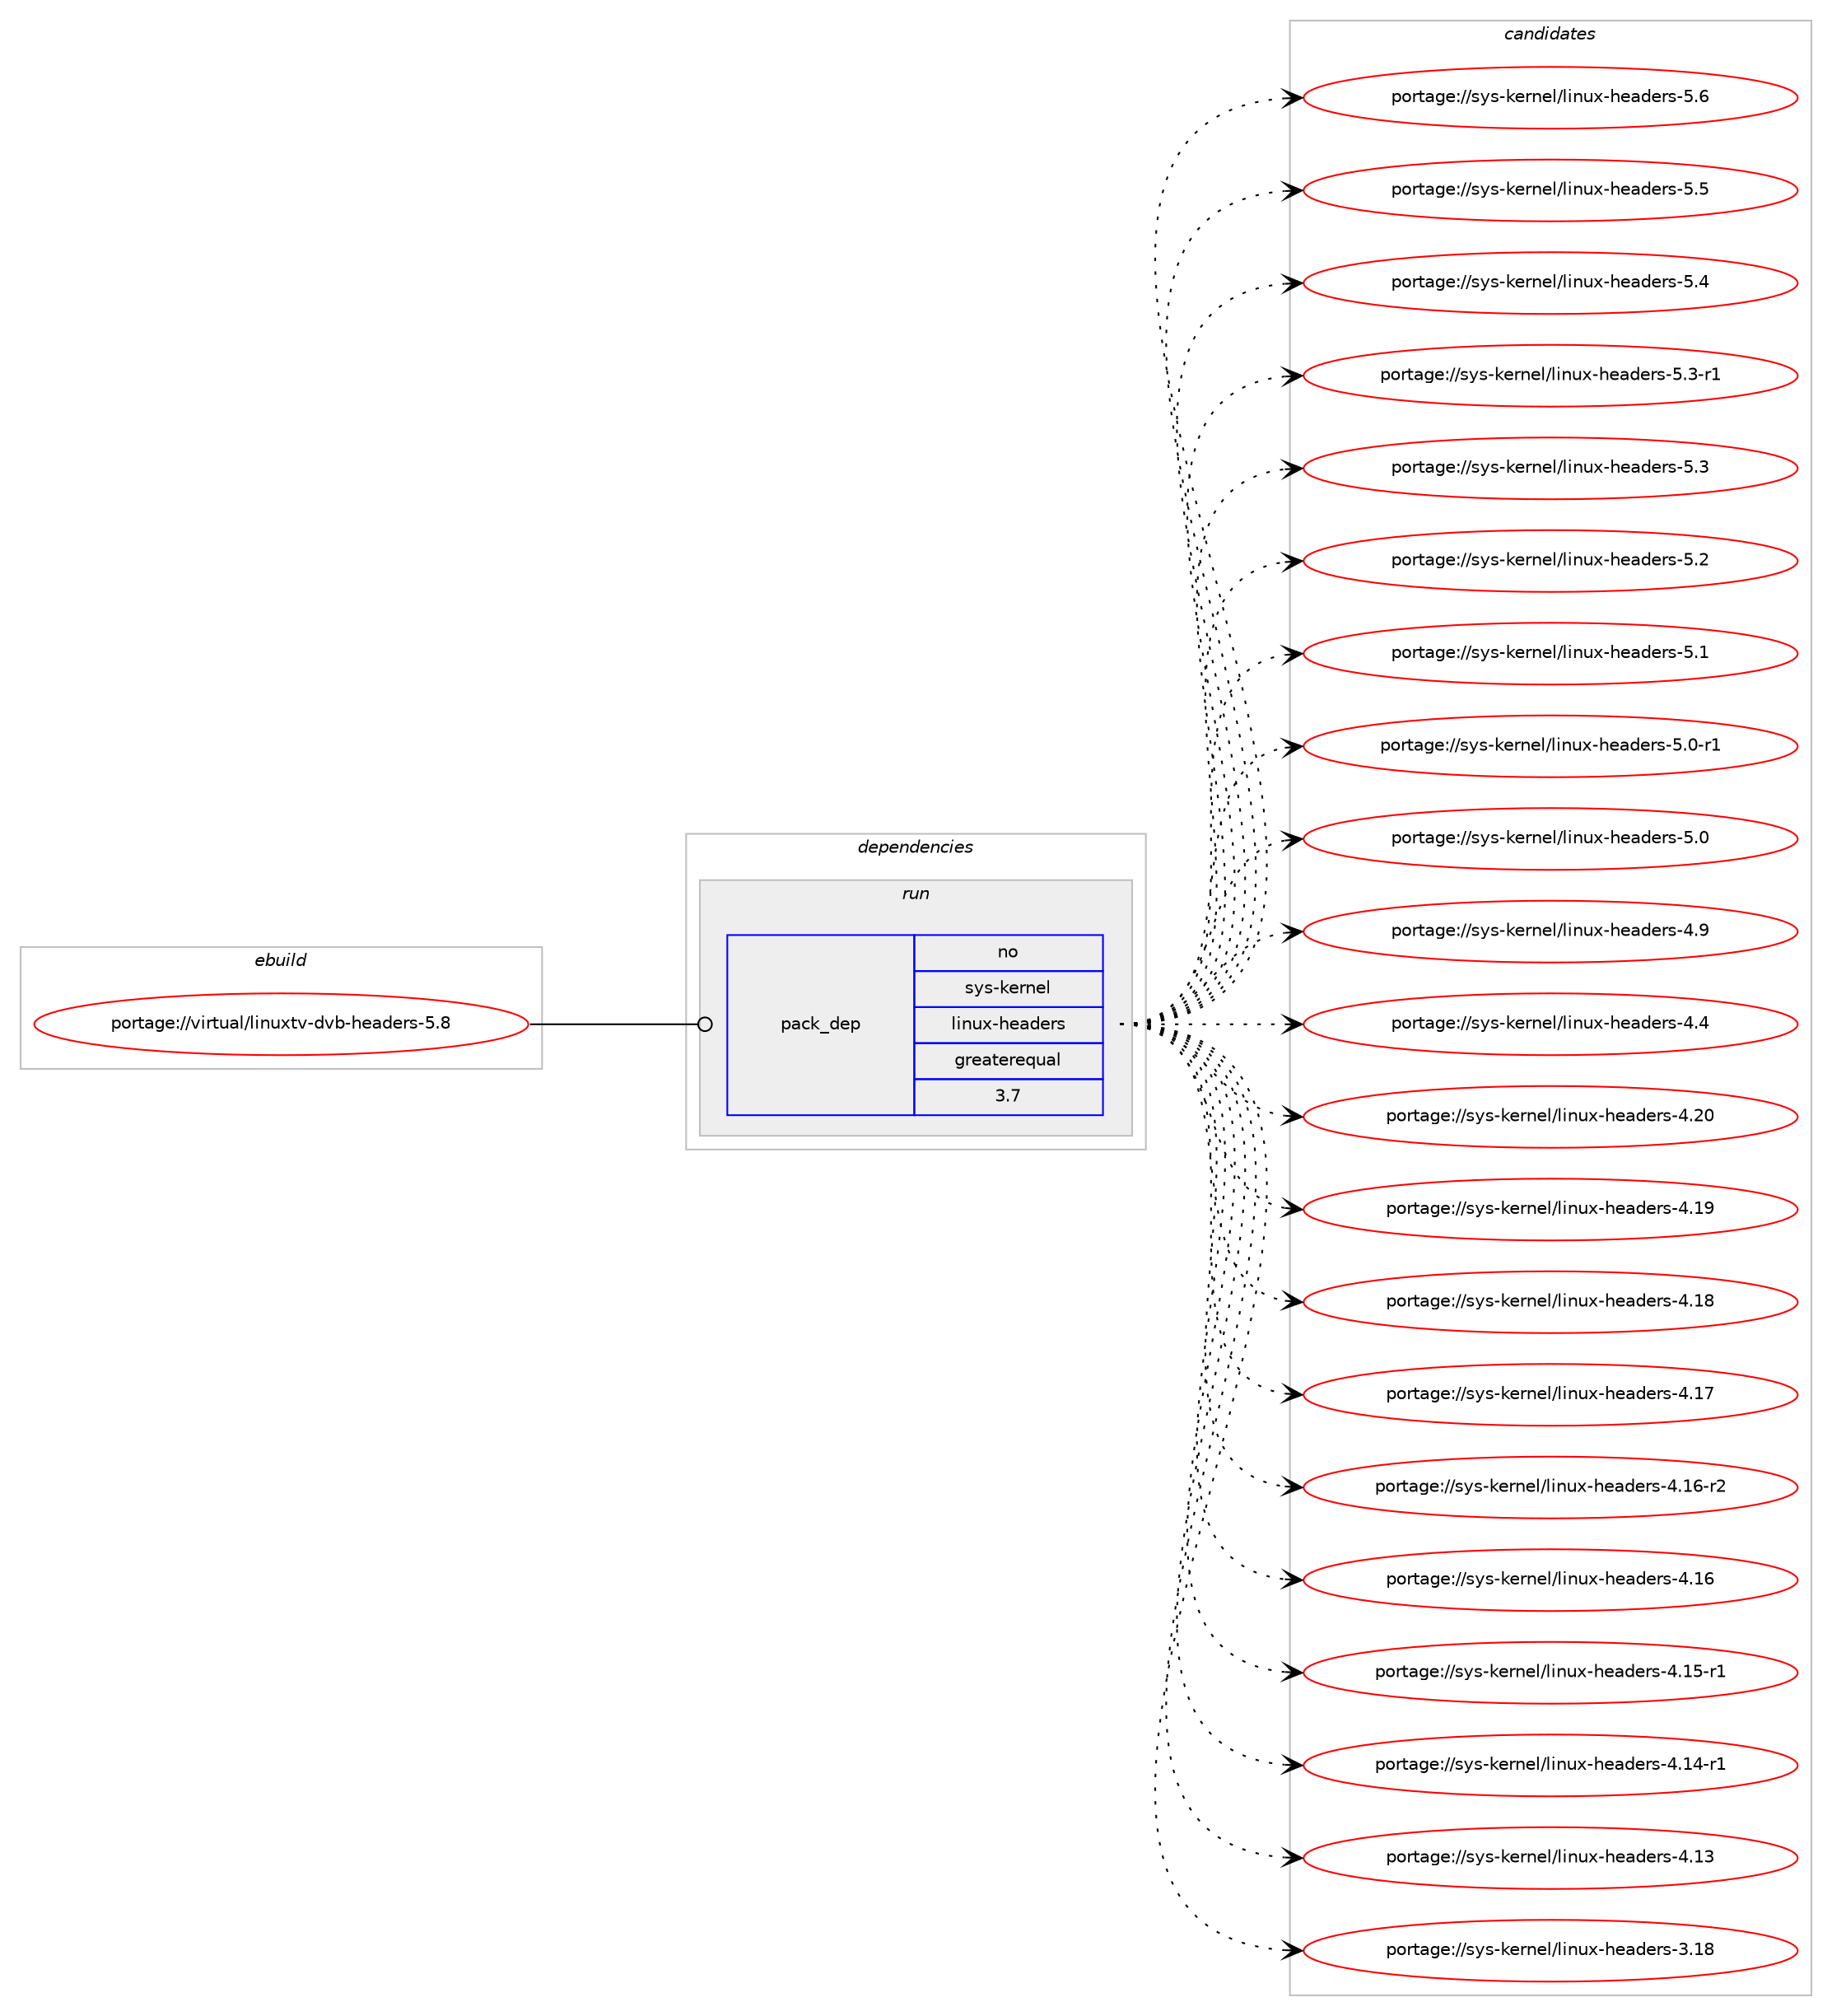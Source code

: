 digraph prolog {

# *************
# Graph options
# *************

newrank=true;
concentrate=true;
compound=true;
graph [rankdir=LR,fontname=Helvetica,fontsize=10,ranksep=1.5];#, ranksep=2.5, nodesep=0.2];
edge  [arrowhead=vee];
node  [fontname=Helvetica,fontsize=10];

# **********
# The ebuild
# **********

subgraph cluster_leftcol {
color=gray;
rank=same;
label=<<i>ebuild</i>>;
id [label="portage://virtual/linuxtv-dvb-headers-5.8", color=red, width=4, href="../virtual/linuxtv-dvb-headers-5.8.svg"];
}

# ****************
# The dependencies
# ****************

subgraph cluster_midcol {
color=gray;
label=<<i>dependencies</i>>;
subgraph cluster_compile {
fillcolor="#eeeeee";
style=filled;
label=<<i>compile</i>>;
}
subgraph cluster_compileandrun {
fillcolor="#eeeeee";
style=filled;
label=<<i>compile and run</i>>;
}
subgraph cluster_run {
fillcolor="#eeeeee";
style=filled;
label=<<i>run</i>>;
subgraph pack2118 {
dependency2436 [label=<<TABLE BORDER="0" CELLBORDER="1" CELLSPACING="0" CELLPADDING="4" WIDTH="220"><TR><TD ROWSPAN="6" CELLPADDING="30">pack_dep</TD></TR><TR><TD WIDTH="110">no</TD></TR><TR><TD>sys-kernel</TD></TR><TR><TD>linux-headers</TD></TR><TR><TD>greaterequal</TD></TR><TR><TD>3.7</TD></TR></TABLE>>, shape=none, color=blue];
}
id:e -> dependency2436:w [weight=20,style="solid",arrowhead="odot"];
}
}

# **************
# The candidates
# **************

subgraph cluster_choices {
rank=same;
color=gray;
label=<<i>candidates</i>>;

subgraph choice2118 {
color=black;
nodesep=1;
choice1151211154510710111411010110847108105110117120451041019710010111411545534654 [label="portage://sys-kernel/linux-headers-5.6", color=red, width=4,href="../sys-kernel/linux-headers-5.6.svg"];
choice1151211154510710111411010110847108105110117120451041019710010111411545534653 [label="portage://sys-kernel/linux-headers-5.5", color=red, width=4,href="../sys-kernel/linux-headers-5.5.svg"];
choice1151211154510710111411010110847108105110117120451041019710010111411545534652 [label="portage://sys-kernel/linux-headers-5.4", color=red, width=4,href="../sys-kernel/linux-headers-5.4.svg"];
choice11512111545107101114110101108471081051101171204510410197100101114115455346514511449 [label="portage://sys-kernel/linux-headers-5.3-r1", color=red, width=4,href="../sys-kernel/linux-headers-5.3-r1.svg"];
choice1151211154510710111411010110847108105110117120451041019710010111411545534651 [label="portage://sys-kernel/linux-headers-5.3", color=red, width=4,href="../sys-kernel/linux-headers-5.3.svg"];
choice1151211154510710111411010110847108105110117120451041019710010111411545534650 [label="portage://sys-kernel/linux-headers-5.2", color=red, width=4,href="../sys-kernel/linux-headers-5.2.svg"];
choice1151211154510710111411010110847108105110117120451041019710010111411545534649 [label="portage://sys-kernel/linux-headers-5.1", color=red, width=4,href="../sys-kernel/linux-headers-5.1.svg"];
choice11512111545107101114110101108471081051101171204510410197100101114115455346484511449 [label="portage://sys-kernel/linux-headers-5.0-r1", color=red, width=4,href="../sys-kernel/linux-headers-5.0-r1.svg"];
choice1151211154510710111411010110847108105110117120451041019710010111411545534648 [label="portage://sys-kernel/linux-headers-5.0", color=red, width=4,href="../sys-kernel/linux-headers-5.0.svg"];
choice1151211154510710111411010110847108105110117120451041019710010111411545524657 [label="portage://sys-kernel/linux-headers-4.9", color=red, width=4,href="../sys-kernel/linux-headers-4.9.svg"];
choice1151211154510710111411010110847108105110117120451041019710010111411545524652 [label="portage://sys-kernel/linux-headers-4.4", color=red, width=4,href="../sys-kernel/linux-headers-4.4.svg"];
choice115121115451071011141101011084710810511011712045104101971001011141154552465048 [label="portage://sys-kernel/linux-headers-4.20", color=red, width=4,href="../sys-kernel/linux-headers-4.20.svg"];
choice115121115451071011141101011084710810511011712045104101971001011141154552464957 [label="portage://sys-kernel/linux-headers-4.19", color=red, width=4,href="../sys-kernel/linux-headers-4.19.svg"];
choice115121115451071011141101011084710810511011712045104101971001011141154552464956 [label="portage://sys-kernel/linux-headers-4.18", color=red, width=4,href="../sys-kernel/linux-headers-4.18.svg"];
choice115121115451071011141101011084710810511011712045104101971001011141154552464955 [label="portage://sys-kernel/linux-headers-4.17", color=red, width=4,href="../sys-kernel/linux-headers-4.17.svg"];
choice1151211154510710111411010110847108105110117120451041019710010111411545524649544511450 [label="portage://sys-kernel/linux-headers-4.16-r2", color=red, width=4,href="../sys-kernel/linux-headers-4.16-r2.svg"];
choice115121115451071011141101011084710810511011712045104101971001011141154552464954 [label="portage://sys-kernel/linux-headers-4.16", color=red, width=4,href="../sys-kernel/linux-headers-4.16.svg"];
choice1151211154510710111411010110847108105110117120451041019710010111411545524649534511449 [label="portage://sys-kernel/linux-headers-4.15-r1", color=red, width=4,href="../sys-kernel/linux-headers-4.15-r1.svg"];
choice1151211154510710111411010110847108105110117120451041019710010111411545524649524511449 [label="portage://sys-kernel/linux-headers-4.14-r1", color=red, width=4,href="../sys-kernel/linux-headers-4.14-r1.svg"];
choice115121115451071011141101011084710810511011712045104101971001011141154552464951 [label="portage://sys-kernel/linux-headers-4.13", color=red, width=4,href="../sys-kernel/linux-headers-4.13.svg"];
choice115121115451071011141101011084710810511011712045104101971001011141154551464956 [label="portage://sys-kernel/linux-headers-3.18", color=red, width=4,href="../sys-kernel/linux-headers-3.18.svg"];
dependency2436:e -> choice1151211154510710111411010110847108105110117120451041019710010111411545534654:w [style=dotted,weight="100"];
dependency2436:e -> choice1151211154510710111411010110847108105110117120451041019710010111411545534653:w [style=dotted,weight="100"];
dependency2436:e -> choice1151211154510710111411010110847108105110117120451041019710010111411545534652:w [style=dotted,weight="100"];
dependency2436:e -> choice11512111545107101114110101108471081051101171204510410197100101114115455346514511449:w [style=dotted,weight="100"];
dependency2436:e -> choice1151211154510710111411010110847108105110117120451041019710010111411545534651:w [style=dotted,weight="100"];
dependency2436:e -> choice1151211154510710111411010110847108105110117120451041019710010111411545534650:w [style=dotted,weight="100"];
dependency2436:e -> choice1151211154510710111411010110847108105110117120451041019710010111411545534649:w [style=dotted,weight="100"];
dependency2436:e -> choice11512111545107101114110101108471081051101171204510410197100101114115455346484511449:w [style=dotted,weight="100"];
dependency2436:e -> choice1151211154510710111411010110847108105110117120451041019710010111411545534648:w [style=dotted,weight="100"];
dependency2436:e -> choice1151211154510710111411010110847108105110117120451041019710010111411545524657:w [style=dotted,weight="100"];
dependency2436:e -> choice1151211154510710111411010110847108105110117120451041019710010111411545524652:w [style=dotted,weight="100"];
dependency2436:e -> choice115121115451071011141101011084710810511011712045104101971001011141154552465048:w [style=dotted,weight="100"];
dependency2436:e -> choice115121115451071011141101011084710810511011712045104101971001011141154552464957:w [style=dotted,weight="100"];
dependency2436:e -> choice115121115451071011141101011084710810511011712045104101971001011141154552464956:w [style=dotted,weight="100"];
dependency2436:e -> choice115121115451071011141101011084710810511011712045104101971001011141154552464955:w [style=dotted,weight="100"];
dependency2436:e -> choice1151211154510710111411010110847108105110117120451041019710010111411545524649544511450:w [style=dotted,weight="100"];
dependency2436:e -> choice115121115451071011141101011084710810511011712045104101971001011141154552464954:w [style=dotted,weight="100"];
dependency2436:e -> choice1151211154510710111411010110847108105110117120451041019710010111411545524649534511449:w [style=dotted,weight="100"];
dependency2436:e -> choice1151211154510710111411010110847108105110117120451041019710010111411545524649524511449:w [style=dotted,weight="100"];
dependency2436:e -> choice115121115451071011141101011084710810511011712045104101971001011141154552464951:w [style=dotted,weight="100"];
dependency2436:e -> choice115121115451071011141101011084710810511011712045104101971001011141154551464956:w [style=dotted,weight="100"];
}
}

}
